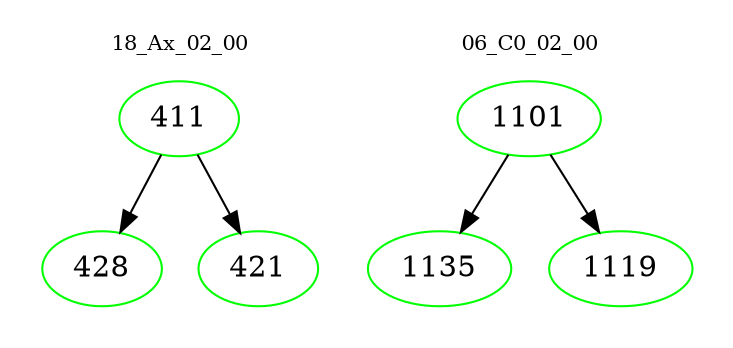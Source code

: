 digraph{
subgraph cluster_0 {
color = white
label = "18_Ax_02_00";
fontsize=10;
T0_411 [label="411", color="green"]
T0_411 -> T0_428 [color="black"]
T0_428 [label="428", color="green"]
T0_411 -> T0_421 [color="black"]
T0_421 [label="421", color="green"]
}
subgraph cluster_1 {
color = white
label = "06_C0_02_00";
fontsize=10;
T1_1101 [label="1101", color="green"]
T1_1101 -> T1_1135 [color="black"]
T1_1135 [label="1135", color="green"]
T1_1101 -> T1_1119 [color="black"]
T1_1119 [label="1119", color="green"]
}
}
